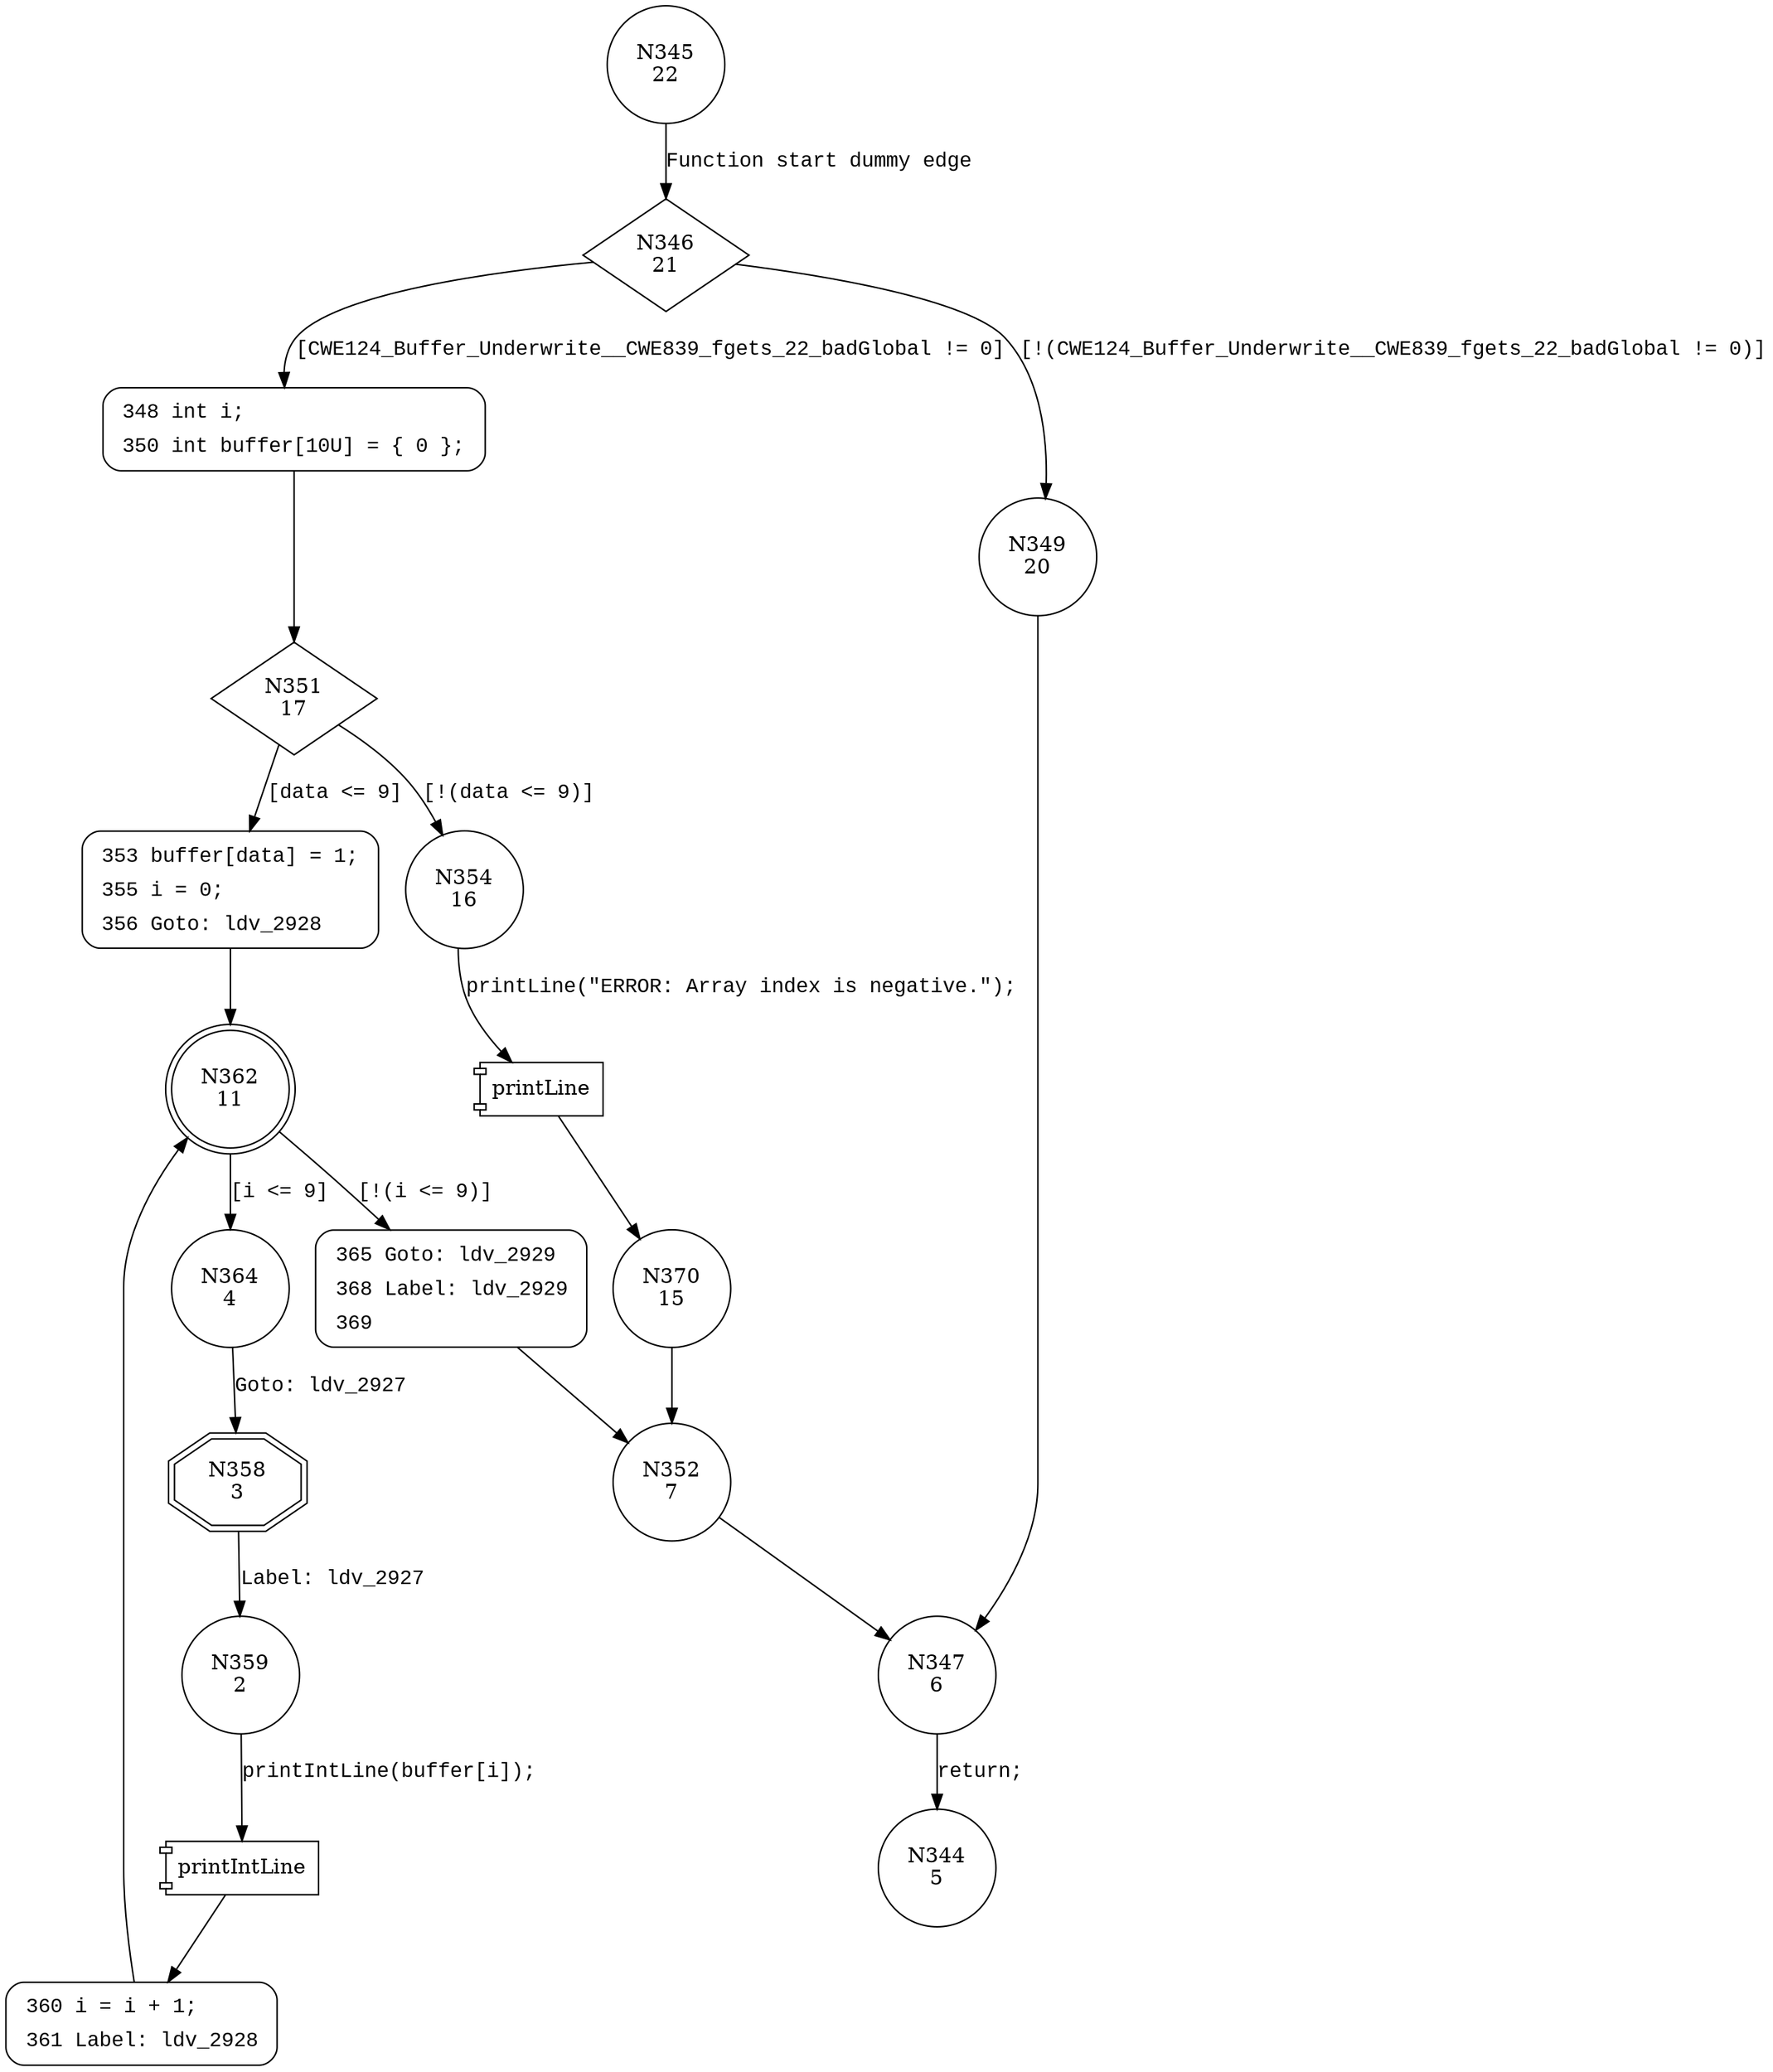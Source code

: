 digraph CWE124_Buffer_Underwrite__CWE839_fgets_22_badSink {
345 [shape="circle" label="N345\n22"]
346 [shape="diamond" label="N346\n21"]
348 [shape="circle" label="N348\n19"]
349 [shape="circle" label="N349\n20"]
347 [shape="circle" label="N347\n6"]
344 [shape="circle" label="N344\n5"]
351 [shape="diamond" label="N351\n17"]
353 [shape="circle" label="N353\n14"]
354 [shape="circle" label="N354\n16"]
370 [shape="circle" label="N370\n15"]
352 [shape="circle" label="N352\n7"]
362 [shape="doublecircle" label="N362\n11"]
364 [shape="circle" label="N364\n4"]
365 [shape="circle" label="N365\n10"]
358 [shape="doubleoctagon" label="N358\n3"]
359 [shape="circle" label="N359\n2"]
360 [shape="circle" label="N360\n1"]
348 [style="filled,bold" penwidth="1" fillcolor="white" fontname="Courier New" shape="Mrecord" label=<<table border="0" cellborder="0" cellpadding="3" bgcolor="white"><tr><td align="right">348</td><td align="left">int i;</td></tr><tr><td align="right">350</td><td align="left">int buffer[10U] = &#123; 0 &#125;;</td></tr></table>>]
348 -> 351[label=""]
353 [style="filled,bold" penwidth="1" fillcolor="white" fontname="Courier New" shape="Mrecord" label=<<table border="0" cellborder="0" cellpadding="3" bgcolor="white"><tr><td align="right">353</td><td align="left">buffer[data] = 1;</td></tr><tr><td align="right">355</td><td align="left">i = 0;</td></tr><tr><td align="right">356</td><td align="left">Goto: ldv_2928</td></tr></table>>]
353 -> 362[label=""]
365 [style="filled,bold" penwidth="1" fillcolor="white" fontname="Courier New" shape="Mrecord" label=<<table border="0" cellborder="0" cellpadding="3" bgcolor="white"><tr><td align="right">365</td><td align="left">Goto: ldv_2929</td></tr><tr><td align="right">368</td><td align="left">Label: ldv_2929</td></tr><tr><td align="right">369</td><td align="left"></td></tr></table>>]
365 -> 352[label=""]
360 [style="filled,bold" penwidth="1" fillcolor="white" fontname="Courier New" shape="Mrecord" label=<<table border="0" cellborder="0" cellpadding="3" bgcolor="white"><tr><td align="right">360</td><td align="left">i = i + 1;</td></tr><tr><td align="right">361</td><td align="left">Label: ldv_2928</td></tr></table>>]
360 -> 362[label=""]
345 -> 346 [label="Function start dummy edge" fontname="Courier New"]
346 -> 348 [label="[CWE124_Buffer_Underwrite__CWE839_fgets_22_badGlobal != 0]" fontname="Courier New"]
346 -> 349 [label="[!(CWE124_Buffer_Underwrite__CWE839_fgets_22_badGlobal != 0)]" fontname="Courier New"]
347 -> 344 [label="return;" fontname="Courier New"]
351 -> 353 [label="[data <= 9]" fontname="Courier New"]
351 -> 354 [label="[!(data <= 9)]" fontname="Courier New"]
100027 [shape="component" label="printLine"]
354 -> 100027 [label="printLine(\"ERROR: Array index is negative.\");" fontname="Courier New"]
100027 -> 370 [label="" fontname="Courier New"]
352 -> 347 [label="" fontname="Courier New"]
362 -> 364 [label="[i <= 9]" fontname="Courier New"]
362 -> 365 [label="[!(i <= 9)]" fontname="Courier New"]
364 -> 358 [label="Goto: ldv_2927" fontname="Courier New"]
358 -> 359 [label="Label: ldv_2927" fontname="Courier New"]
100028 [shape="component" label="printIntLine"]
359 -> 100028 [label="printIntLine(buffer[i]);" fontname="Courier New"]
100028 -> 360 [label="" fontname="Courier New"]
349 -> 347 [label="" fontname="Courier New"]
370 -> 352 [label="" fontname="Courier New"]
}